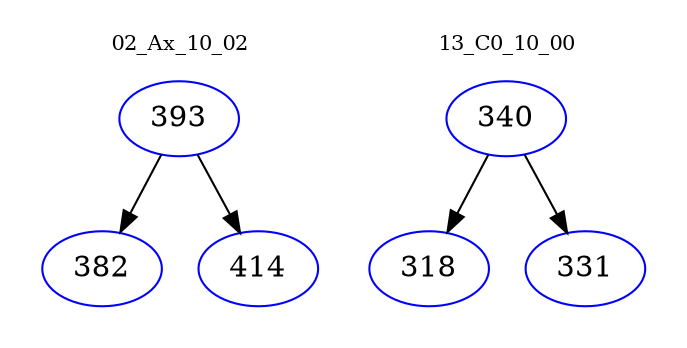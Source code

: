 digraph{
subgraph cluster_0 {
color = white
label = "02_Ax_10_02";
fontsize=10;
T0_393 [label="393", color="blue"]
T0_393 -> T0_382 [color="black"]
T0_382 [label="382", color="blue"]
T0_393 -> T0_414 [color="black"]
T0_414 [label="414", color="blue"]
}
subgraph cluster_1 {
color = white
label = "13_C0_10_00";
fontsize=10;
T1_340 [label="340", color="blue"]
T1_340 -> T1_318 [color="black"]
T1_318 [label="318", color="blue"]
T1_340 -> T1_331 [color="black"]
T1_331 [label="331", color="blue"]
}
}
